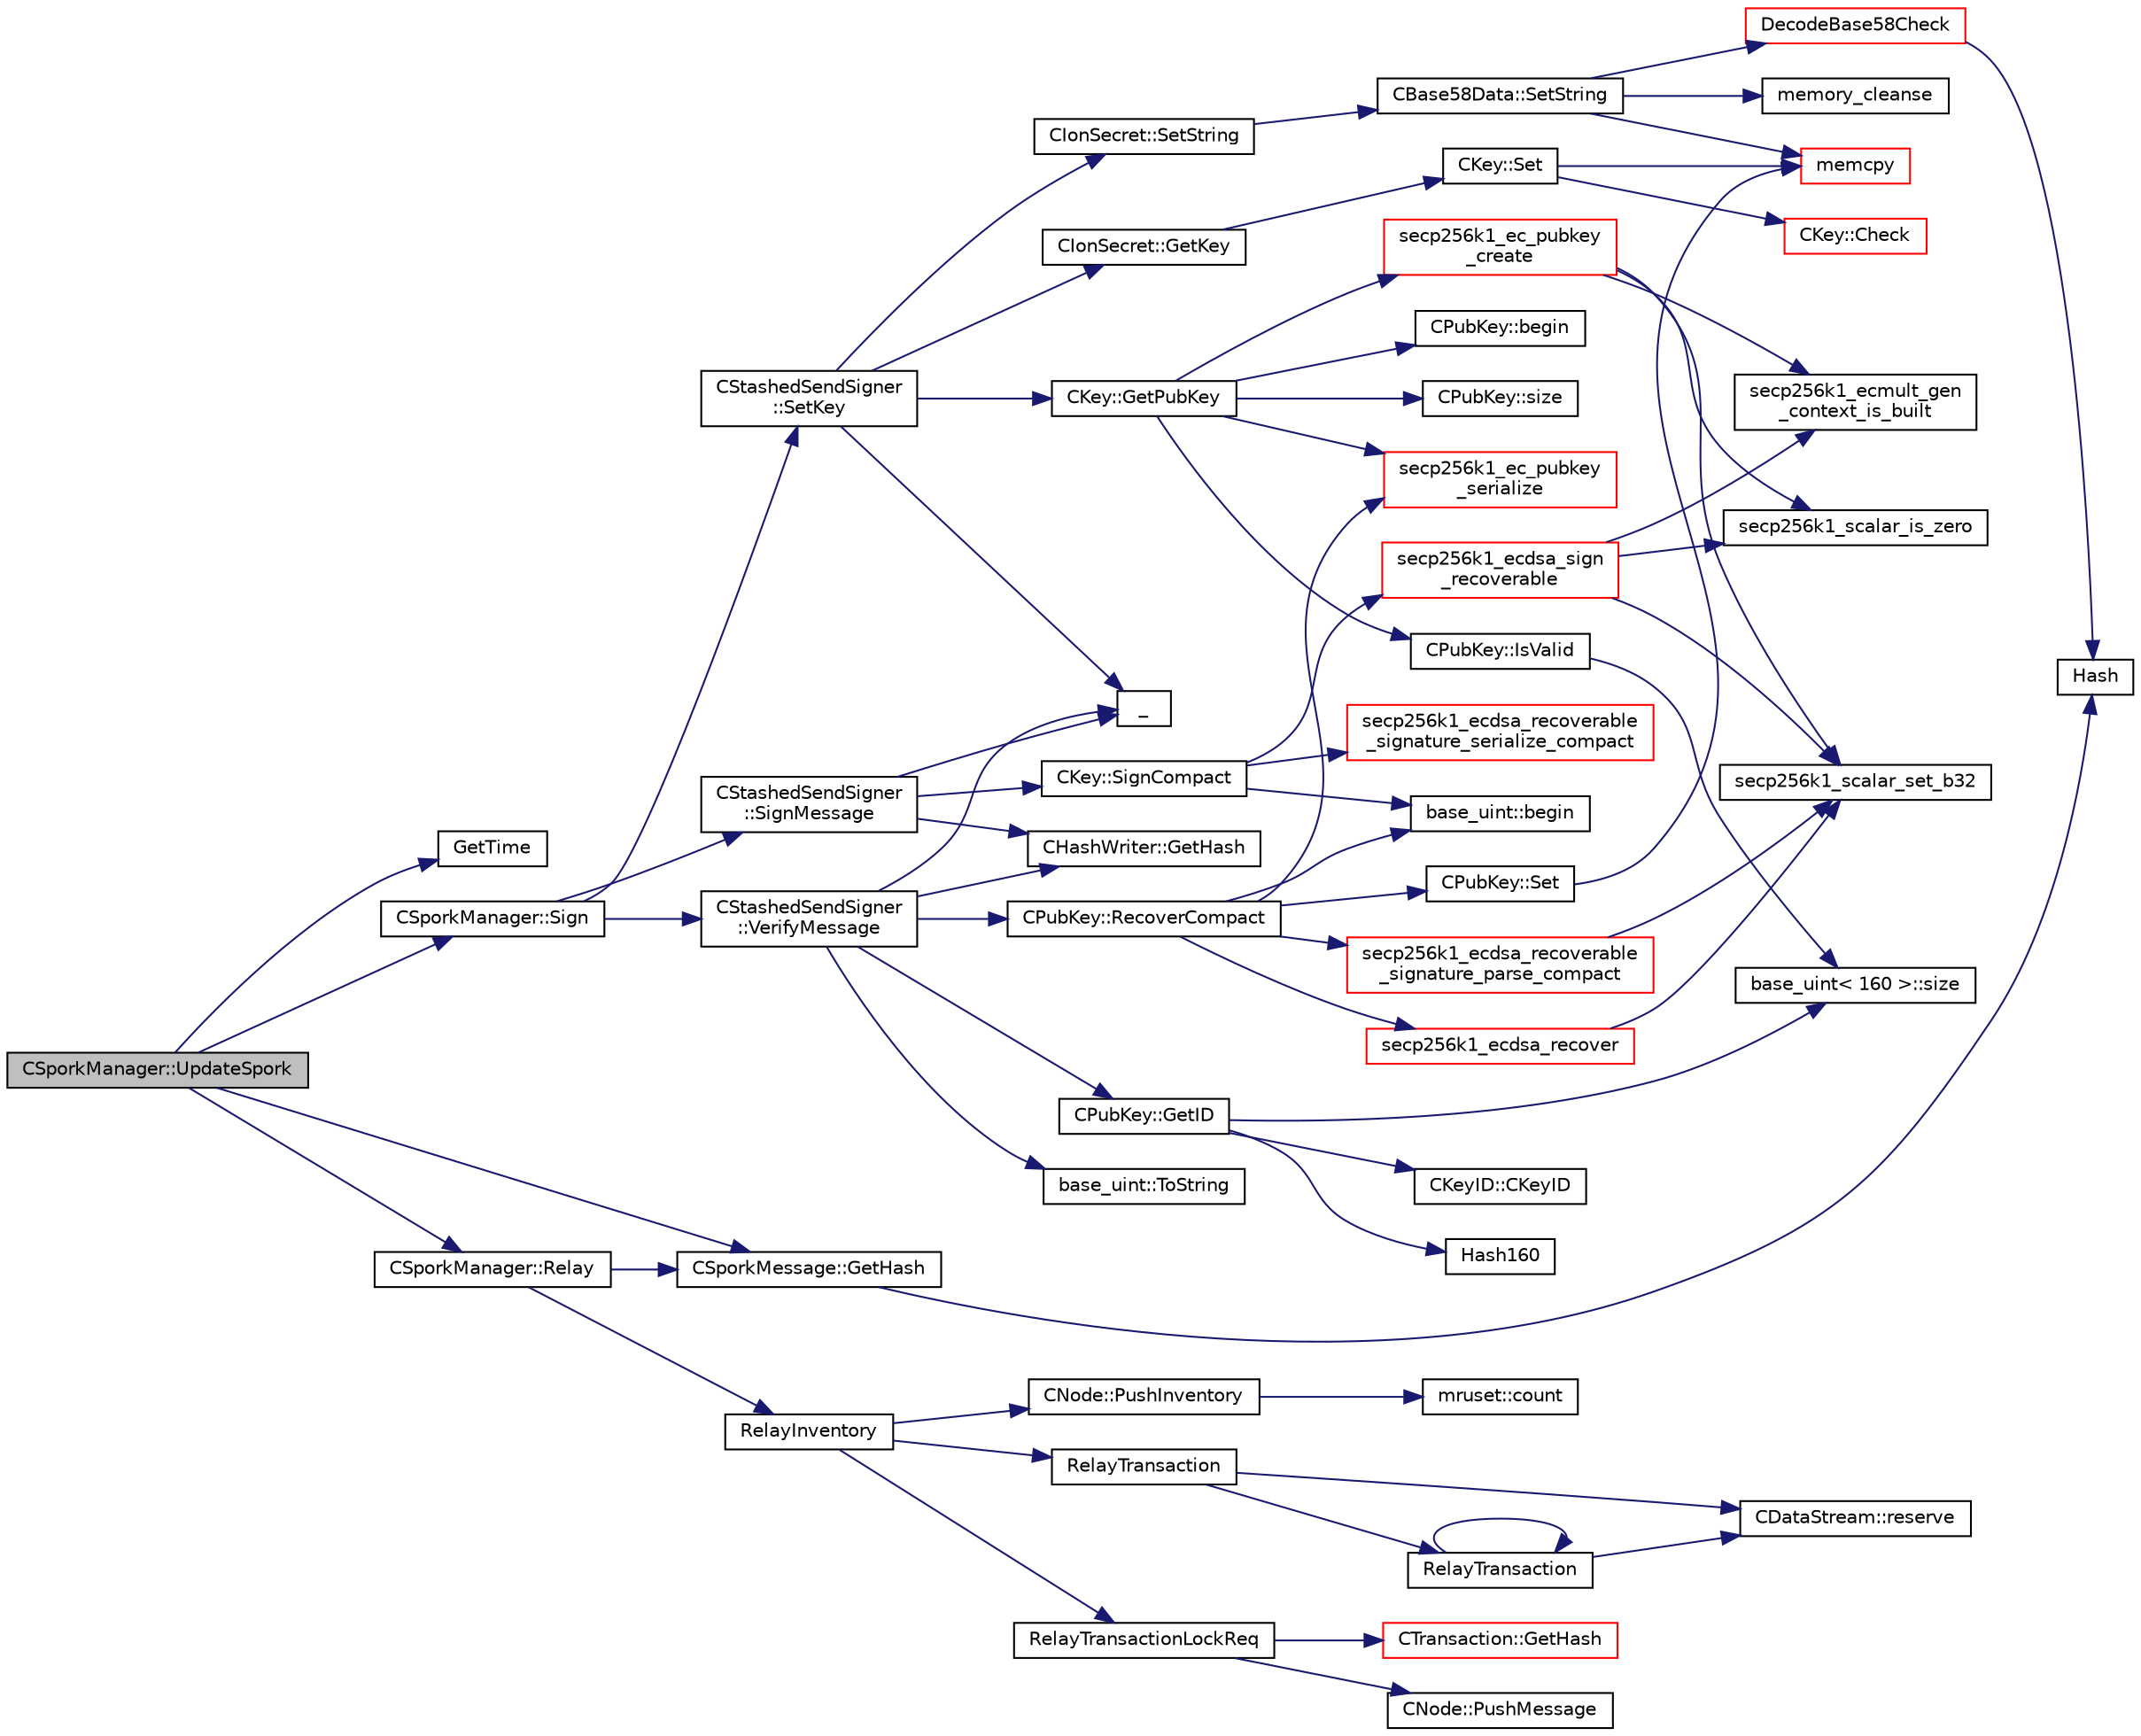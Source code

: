 digraph "CSporkManager::UpdateSpork"
{
  edge [fontname="Helvetica",fontsize="10",labelfontname="Helvetica",labelfontsize="10"];
  node [fontname="Helvetica",fontsize="10",shape=record];
  rankdir="LR";
  Node423 [label="CSporkManager::UpdateSpork",height=0.2,width=0.4,color="black", fillcolor="grey75", style="filled", fontcolor="black"];
  Node423 -> Node424 [color="midnightblue",fontsize="10",style="solid",fontname="Helvetica"];
  Node424 [label="GetTime",height=0.2,width=0.4,color="black", fillcolor="white", style="filled",URL="$df/d2d/util_8cpp.html#a46fac5fba8ba905b5f9acb364f5d8c6f"];
  Node423 -> Node425 [color="midnightblue",fontsize="10",style="solid",fontname="Helvetica"];
  Node425 [label="CSporkManager::Sign",height=0.2,width=0.4,color="black", fillcolor="white", style="filled",URL="$d2/d5e/class_c_spork_manager.html#adf1b5d40f378c4bd3a5ea31905b11f30"];
  Node425 -> Node426 [color="midnightblue",fontsize="10",style="solid",fontname="Helvetica"];
  Node426 [label="CStashedSendSigner\l::SetKey",height=0.2,width=0.4,color="black", fillcolor="white", style="filled",URL="$da/d0a/class_c_stashed_send_signer.html#a706eb86a74431f151080cb9e466fe6ce",tooltip="Set the private/public key values, returns true if successful. "];
  Node426 -> Node427 [color="midnightblue",fontsize="10",style="solid",fontname="Helvetica"];
  Node427 [label="CIonSecret::SetString",height=0.2,width=0.4,color="black", fillcolor="white", style="filled",URL="$d3/d88/class_c_ion_secret.html#a0b279b6a41b2992fae7d3f70f7977f1c"];
  Node427 -> Node428 [color="midnightblue",fontsize="10",style="solid",fontname="Helvetica"];
  Node428 [label="CBase58Data::SetString",height=0.2,width=0.4,color="black", fillcolor="white", style="filled",URL="$d2/d08/class_c_base58_data.html#a250fa3bc97d03c7d87de5485c8b49b57"];
  Node428 -> Node429 [color="midnightblue",fontsize="10",style="solid",fontname="Helvetica"];
  Node429 [label="DecodeBase58Check",height=0.2,width=0.4,color="red", fillcolor="white", style="filled",URL="$db/d9c/base58_8cpp.html#ae2dc7ad63e243509e0871ec4a5890678",tooltip="Decode a base58-encoded string (psz) that includes a checksum into a byte vector (vchRet), return true if decoding is successful. "];
  Node429 -> Node431 [color="midnightblue",fontsize="10",style="solid",fontname="Helvetica"];
  Node431 [label="Hash",height=0.2,width=0.4,color="black", fillcolor="white", style="filled",URL="$db/dfb/hash_8h.html#ab3f6c437460137530d86e09c2c102e99"];
  Node428 -> Node433 [color="midnightblue",fontsize="10",style="solid",fontname="Helvetica"];
  Node433 [label="memcpy",height=0.2,width=0.4,color="red", fillcolor="white", style="filled",URL="$d5/d9f/glibc__compat_8cpp.html#a0f46826ab0466591e136db24394923cf"];
  Node428 -> Node436 [color="midnightblue",fontsize="10",style="solid",fontname="Helvetica"];
  Node436 [label="memory_cleanse",height=0.2,width=0.4,color="black", fillcolor="white", style="filled",URL="$da/d37/cleanse_8cpp.html#a5a4afb85dd16ecc1f6019c782db78663"];
  Node426 -> Node437 [color="midnightblue",fontsize="10",style="solid",fontname="Helvetica"];
  Node437 [label="_",height=0.2,width=0.4,color="black", fillcolor="white", style="filled",URL="$d9/d6d/ui__interface_8h.html#aad133bb6103b53cebf03fd01e2f11ba1",tooltip="Translation function: Call Translate signal on UI interface, which returns a boost::optional result..."];
  Node426 -> Node438 [color="midnightblue",fontsize="10",style="solid",fontname="Helvetica"];
  Node438 [label="CIonSecret::GetKey",height=0.2,width=0.4,color="black", fillcolor="white", style="filled",URL="$d3/d88/class_c_ion_secret.html#a5220650629f8d852bd6cffeec00df235"];
  Node438 -> Node439 [color="midnightblue",fontsize="10",style="solid",fontname="Helvetica"];
  Node439 [label="CKey::Set",height=0.2,width=0.4,color="black", fillcolor="white", style="filled",URL="$d2/d63/class_c_key.html#aaa13d5f08456bba094210c5eeabf64c8"];
  Node439 -> Node440 [color="midnightblue",fontsize="10",style="solid",fontname="Helvetica"];
  Node440 [label="CKey::Check",height=0.2,width=0.4,color="red", fillcolor="white", style="filled",URL="$d2/d63/class_c_key.html#acec869bc75fa8f4d619ab025d367a97c"];
  Node439 -> Node433 [color="midnightblue",fontsize="10",style="solid",fontname="Helvetica"];
  Node426 -> Node445 [color="midnightblue",fontsize="10",style="solid",fontname="Helvetica"];
  Node445 [label="CKey::GetPubKey",height=0.2,width=0.4,color="black", fillcolor="white", style="filled",URL="$d2/d63/class_c_key.html#aa1085c59603a62db6ec776300f250337"];
  Node445 -> Node446 [color="midnightblue",fontsize="10",style="solid",fontname="Helvetica"];
  Node446 [label="secp256k1_ec_pubkey\l_create",height=0.2,width=0.4,color="red", fillcolor="white", style="filled",URL="$d7/dd3/secp256k1_8h.html#a7438071aa8a6dc4697abe4f4659f2161",tooltip="Compute the public key for a secret key. "];
  Node446 -> Node447 [color="midnightblue",fontsize="10",style="solid",fontname="Helvetica"];
  Node447 [label="secp256k1_ecmult_gen\l_context_is_built",height=0.2,width=0.4,color="black", fillcolor="white", style="filled",URL="$d6/d76/ecmult__gen_8h.html#a9a40662d6ed2cbab43dbddc25f570f97"];
  Node446 -> Node442 [color="midnightblue",fontsize="10",style="solid",fontname="Helvetica"];
  Node442 [label="secp256k1_scalar_set_b32",height=0.2,width=0.4,color="black", fillcolor="white", style="filled",URL="$db/d94/scalar_8h.html#a25cc2d45ae1d1765d07c3313cdf46fa0",tooltip="Set a scalar from a big endian byte array. "];
  Node446 -> Node443 [color="midnightblue",fontsize="10",style="solid",fontname="Helvetica"];
  Node443 [label="secp256k1_scalar_is_zero",height=0.2,width=0.4,color="black", fillcolor="white", style="filled",URL="$db/d94/scalar_8h.html#a3f0ac84fe49a1c1f51212582a2c149d4",tooltip="Check whether a scalar equals zero. "];
  Node445 -> Node455 [color="midnightblue",fontsize="10",style="solid",fontname="Helvetica"];
  Node455 [label="secp256k1_ec_pubkey\l_serialize",height=0.2,width=0.4,color="red", fillcolor="white", style="filled",URL="$d7/dd3/secp256k1_8h.html#a34977bf00322e510e881160c421836d7",tooltip="Serialize a pubkey object into a serialized byte sequence. "];
  Node445 -> Node462 [color="midnightblue",fontsize="10",style="solid",fontname="Helvetica"];
  Node462 [label="CPubKey::begin",height=0.2,width=0.4,color="black", fillcolor="white", style="filled",URL="$da/d4e/class_c_pub_key.html#a859ab9909d68092d6d4fc739237ab358"];
  Node445 -> Node463 [color="midnightblue",fontsize="10",style="solid",fontname="Helvetica"];
  Node463 [label="CPubKey::size",height=0.2,width=0.4,color="black", fillcolor="white", style="filled",URL="$da/d4e/class_c_pub_key.html#a6bb28fcf0a5f799c69f5b7269363b309"];
  Node445 -> Node464 [color="midnightblue",fontsize="10",style="solid",fontname="Helvetica"];
  Node464 [label="CPubKey::IsValid",height=0.2,width=0.4,color="black", fillcolor="white", style="filled",URL="$da/d4e/class_c_pub_key.html#a4fa94293cf8577fd039b9a133f6c7f30"];
  Node464 -> Node465 [color="midnightblue",fontsize="10",style="solid",fontname="Helvetica"];
  Node465 [label="base_uint\< 160 \>::size",height=0.2,width=0.4,color="black", fillcolor="white", style="filled",URL="$da/df7/classbase__uint.html#a1f49b034e686269601ea89b0319b8004"];
  Node425 -> Node466 [color="midnightblue",fontsize="10",style="solid",fontname="Helvetica"];
  Node466 [label="CStashedSendSigner\l::SignMessage",height=0.2,width=0.4,color="black", fillcolor="white", style="filled",URL="$da/d0a/class_c_stashed_send_signer.html#a3a9275044c94eabef7ed9c2fdf35d2f6",tooltip="Sign the message, returns true if successful. "];
  Node466 -> Node467 [color="midnightblue",fontsize="10",style="solid",fontname="Helvetica"];
  Node467 [label="CKey::SignCompact",height=0.2,width=0.4,color="black", fillcolor="white", style="filled",URL="$d2/d63/class_c_key.html#afe77d80889aa68e92e6882e75424cfb8"];
  Node467 -> Node468 [color="midnightblue",fontsize="10",style="solid",fontname="Helvetica"];
  Node468 [label="secp256k1_ecdsa_sign\l_recoverable",height=0.2,width=0.4,color="red", fillcolor="white", style="filled",URL="$d9/d84/secp256k1__recovery_8h.html#a1b1f4423a232f681e90e5f9d28f3d148",tooltip="Create a recoverable ECDSA signature. "];
  Node468 -> Node447 [color="midnightblue",fontsize="10",style="solid",fontname="Helvetica"];
  Node468 -> Node442 [color="midnightblue",fontsize="10",style="solid",fontname="Helvetica"];
  Node468 -> Node443 [color="midnightblue",fontsize="10",style="solid",fontname="Helvetica"];
  Node467 -> Node472 [color="midnightblue",fontsize="10",style="solid",fontname="Helvetica"];
  Node472 [label="base_uint::begin",height=0.2,width=0.4,color="black", fillcolor="white", style="filled",URL="$da/df7/classbase__uint.html#aaa32054bf4e8fbb31d54a75f6065174d"];
  Node467 -> Node473 [color="midnightblue",fontsize="10",style="solid",fontname="Helvetica"];
  Node473 [label="secp256k1_ecdsa_recoverable\l_signature_serialize_compact",height=0.2,width=0.4,color="red", fillcolor="white", style="filled",URL="$d9/d84/secp256k1__recovery_8h.html#a12f08c89ceb61949c6a4ec6eb2511185",tooltip="Serialize an ECDSA signature in compact format (64 bytes + recovery id). "];
  Node466 -> Node475 [color="midnightblue",fontsize="10",style="solid",fontname="Helvetica"];
  Node475 [label="CHashWriter::GetHash",height=0.2,width=0.4,color="black", fillcolor="white", style="filled",URL="$d2/def/class_c_hash_writer.html#ae94a937211502eabf19477630090093a"];
  Node466 -> Node437 [color="midnightblue",fontsize="10",style="solid",fontname="Helvetica"];
  Node425 -> Node476 [color="midnightblue",fontsize="10",style="solid",fontname="Helvetica"];
  Node476 [label="CStashedSendSigner\l::VerifyMessage",height=0.2,width=0.4,color="black", fillcolor="white", style="filled",URL="$da/d0a/class_c_stashed_send_signer.html#a917e4eb567f2005a73ef59bafcf46bd4",tooltip="Verify the message, returns true if succcessful. "];
  Node476 -> Node477 [color="midnightblue",fontsize="10",style="solid",fontname="Helvetica"];
  Node477 [label="CPubKey::RecoverCompact",height=0.2,width=0.4,color="black", fillcolor="white", style="filled",URL="$da/d4e/class_c_pub_key.html#a169505e735a02db385486b0affeb565c"];
  Node477 -> Node478 [color="midnightblue",fontsize="10",style="solid",fontname="Helvetica"];
  Node478 [label="secp256k1_ecdsa_recoverable\l_signature_parse_compact",height=0.2,width=0.4,color="red", fillcolor="white", style="filled",URL="$d9/d84/secp256k1__recovery_8h.html#a6699b45dc75be70f028ac7d8ffaba46e",tooltip="Parse a compact ECDSA signature (64 bytes + recovery id). "];
  Node478 -> Node442 [color="midnightblue",fontsize="10",style="solid",fontname="Helvetica"];
  Node477 -> Node479 [color="midnightblue",fontsize="10",style="solid",fontname="Helvetica"];
  Node479 [label="secp256k1_ecdsa_recover",height=0.2,width=0.4,color="red", fillcolor="white", style="filled",URL="$d9/d84/secp256k1__recovery_8h.html#a7e156c6f4be24b07f4a563210dcb1a2e",tooltip="Recover an ECDSA public key from a signature. "];
  Node479 -> Node442 [color="midnightblue",fontsize="10",style="solid",fontname="Helvetica"];
  Node477 -> Node472 [color="midnightblue",fontsize="10",style="solid",fontname="Helvetica"];
  Node477 -> Node455 [color="midnightblue",fontsize="10",style="solid",fontname="Helvetica"];
  Node477 -> Node496 [color="midnightblue",fontsize="10",style="solid",fontname="Helvetica"];
  Node496 [label="CPubKey::Set",height=0.2,width=0.4,color="black", fillcolor="white", style="filled",URL="$da/d4e/class_c_pub_key.html#af59bc1d3be119c1f8b49d3c1e2c0797b"];
  Node496 -> Node433 [color="midnightblue",fontsize="10",style="solid",fontname="Helvetica"];
  Node476 -> Node475 [color="midnightblue",fontsize="10",style="solid",fontname="Helvetica"];
  Node476 -> Node437 [color="midnightblue",fontsize="10",style="solid",fontname="Helvetica"];
  Node476 -> Node497 [color="midnightblue",fontsize="10",style="solid",fontname="Helvetica"];
  Node497 [label="CPubKey::GetID",height=0.2,width=0.4,color="black", fillcolor="white", style="filled",URL="$da/d4e/class_c_pub_key.html#a2675f7e6f72eff68e7a5227289feb021"];
  Node497 -> Node498 [color="midnightblue",fontsize="10",style="solid",fontname="Helvetica"];
  Node498 [label="CKeyID::CKeyID",height=0.2,width=0.4,color="black", fillcolor="white", style="filled",URL="$dd/d88/class_c_key_i_d.html#a01dbd3c37820a2ffe89d106c6a7cf53d"];
  Node497 -> Node499 [color="midnightblue",fontsize="10",style="solid",fontname="Helvetica"];
  Node499 [label="Hash160",height=0.2,width=0.4,color="black", fillcolor="white", style="filled",URL="$db/dfb/hash_8h.html#a4490f70ddae16e9e48460a0416a48a6b"];
  Node497 -> Node465 [color="midnightblue",fontsize="10",style="solid",fontname="Helvetica"];
  Node476 -> Node500 [color="midnightblue",fontsize="10",style="solid",fontname="Helvetica"];
  Node500 [label="base_uint::ToString",height=0.2,width=0.4,color="black", fillcolor="white", style="filled",URL="$da/df7/classbase__uint.html#acccba4d9d51a0c36261718ca0cbb293b"];
  Node423 -> Node501 [color="midnightblue",fontsize="10",style="solid",fontname="Helvetica"];
  Node501 [label="CSporkManager::Relay",height=0.2,width=0.4,color="black", fillcolor="white", style="filled",URL="$d2/d5e/class_c_spork_manager.html#ae8651894670c02ecb5f99806376d5af2"];
  Node501 -> Node502 [color="midnightblue",fontsize="10",style="solid",fontname="Helvetica"];
  Node502 [label="CSporkMessage::GetHash",height=0.2,width=0.4,color="black", fillcolor="white", style="filled",URL="$de/d81/class_c_spork_message.html#aa71d5976465a8edb3f11901b14b9df65"];
  Node502 -> Node431 [color="midnightblue",fontsize="10",style="solid",fontname="Helvetica"];
  Node501 -> Node503 [color="midnightblue",fontsize="10",style="solid",fontname="Helvetica"];
  Node503 [label="RelayInventory",height=0.2,width=0.4,color="black", fillcolor="white", style="filled",URL="$d7/d97/net_8h.html#a8efddffaa3931e6bafecaac5e0605d1b"];
  Node503 -> Node504 [color="midnightblue",fontsize="10",style="solid",fontname="Helvetica"];
  Node504 [label="CNode::PushInventory",height=0.2,width=0.4,color="black", fillcolor="white", style="filled",URL="$d1/d64/class_c_node.html#a7cef2333aa8776127a7e7fcab659eb6a"];
  Node504 -> Node505 [color="midnightblue",fontsize="10",style="solid",fontname="Helvetica"];
  Node505 [label="mruset::count",height=0.2,width=0.4,color="black", fillcolor="white", style="filled",URL="$d6/d19/classmruset.html#aff65b732aed809fb84542e1136321a24"];
  Node503 -> Node506 [color="midnightblue",fontsize="10",style="solid",fontname="Helvetica"];
  Node506 [label="RelayTransaction",height=0.2,width=0.4,color="black", fillcolor="white", style="filled",URL="$d7/d97/net_8h.html#abe329205a15b55df86608f5f1964bdb1"];
  Node506 -> Node507 [color="midnightblue",fontsize="10",style="solid",fontname="Helvetica"];
  Node507 [label="CDataStream::reserve",height=0.2,width=0.4,color="black", fillcolor="white", style="filled",URL="$d5/d41/class_c_data_stream.html#a5542e71bd7af2ab7cd7be0f381d39cb5"];
  Node506 -> Node508 [color="midnightblue",fontsize="10",style="solid",fontname="Helvetica"];
  Node508 [label="RelayTransaction",height=0.2,width=0.4,color="black", fillcolor="white", style="filled",URL="$dd/d84/net_8cpp.html#abe329205a15b55df86608f5f1964bdb1"];
  Node508 -> Node507 [color="midnightblue",fontsize="10",style="solid",fontname="Helvetica"];
  Node508 -> Node508 [color="midnightblue",fontsize="10",style="solid",fontname="Helvetica"];
  Node503 -> Node509 [color="midnightblue",fontsize="10",style="solid",fontname="Helvetica"];
  Node509 [label="RelayTransactionLockReq",height=0.2,width=0.4,color="black", fillcolor="white", style="filled",URL="$d7/d97/net_8h.html#a83d330c7d36395aa1a22d4aebddaf499"];
  Node509 -> Node510 [color="midnightblue",fontsize="10",style="solid",fontname="Helvetica"];
  Node510 [label="CTransaction::GetHash",height=0.2,width=0.4,color="red", fillcolor="white", style="filled",URL="$df/d43/class_c_transaction.html#a0b46d80e82ca324e82c2ce3fc1492bfa"];
  Node509 -> Node512 [color="midnightblue",fontsize="10",style="solid",fontname="Helvetica"];
  Node512 [label="CNode::PushMessage",height=0.2,width=0.4,color="black", fillcolor="white", style="filled",URL="$d1/d64/class_c_node.html#a204fda3d33404cb37698c085b1583ab2"];
  Node423 -> Node502 [color="midnightblue",fontsize="10",style="solid",fontname="Helvetica"];
}
